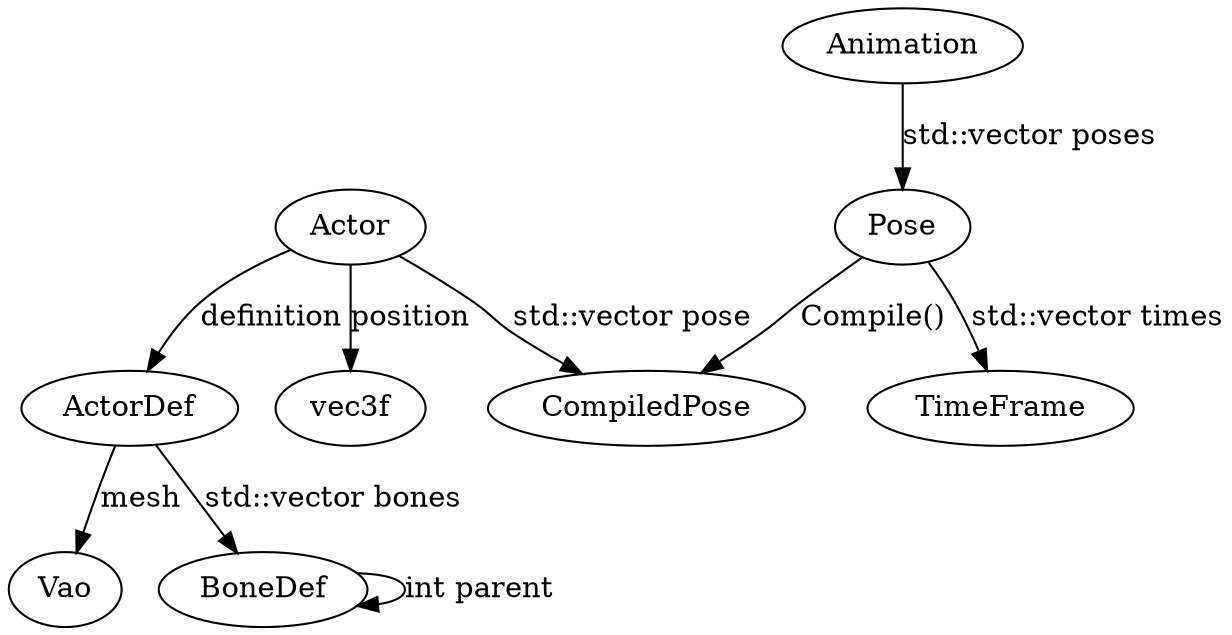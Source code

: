 digraph animation {
    // splines="FALSE";
    
    Actor -> ActorDef [label="definition"];
    Actor -> vec3f [label="position"];

    ActorDef -> Vao [label="mesh"];
    ActorDef -> BoneDef [label="std::vector bones"];

    // BoneDef -> vec3f [label="position"];
    // BoneDef -> quat [label="rotation"];
    BoneDef -> BoneDef [label="int parent"];

    Actor -> CompiledPose [label="std::vector pose"];

    Animation -> Pose [label="std::vector poses"];

    Pose -> CompiledPose [label="Compile()"];

    /* Poses can be interpolated */

    // Pose -> vec3f [label="std::vector positions"];
    // Pose -> quat [label="std::vector rotations"];
    Pose -> TimeFrame [label="std::vector times"];

    /* CompoledPose are created from Pose and are rendered */
    // CompiledPose -> mat4f [label="std::vector transforms"];
}
